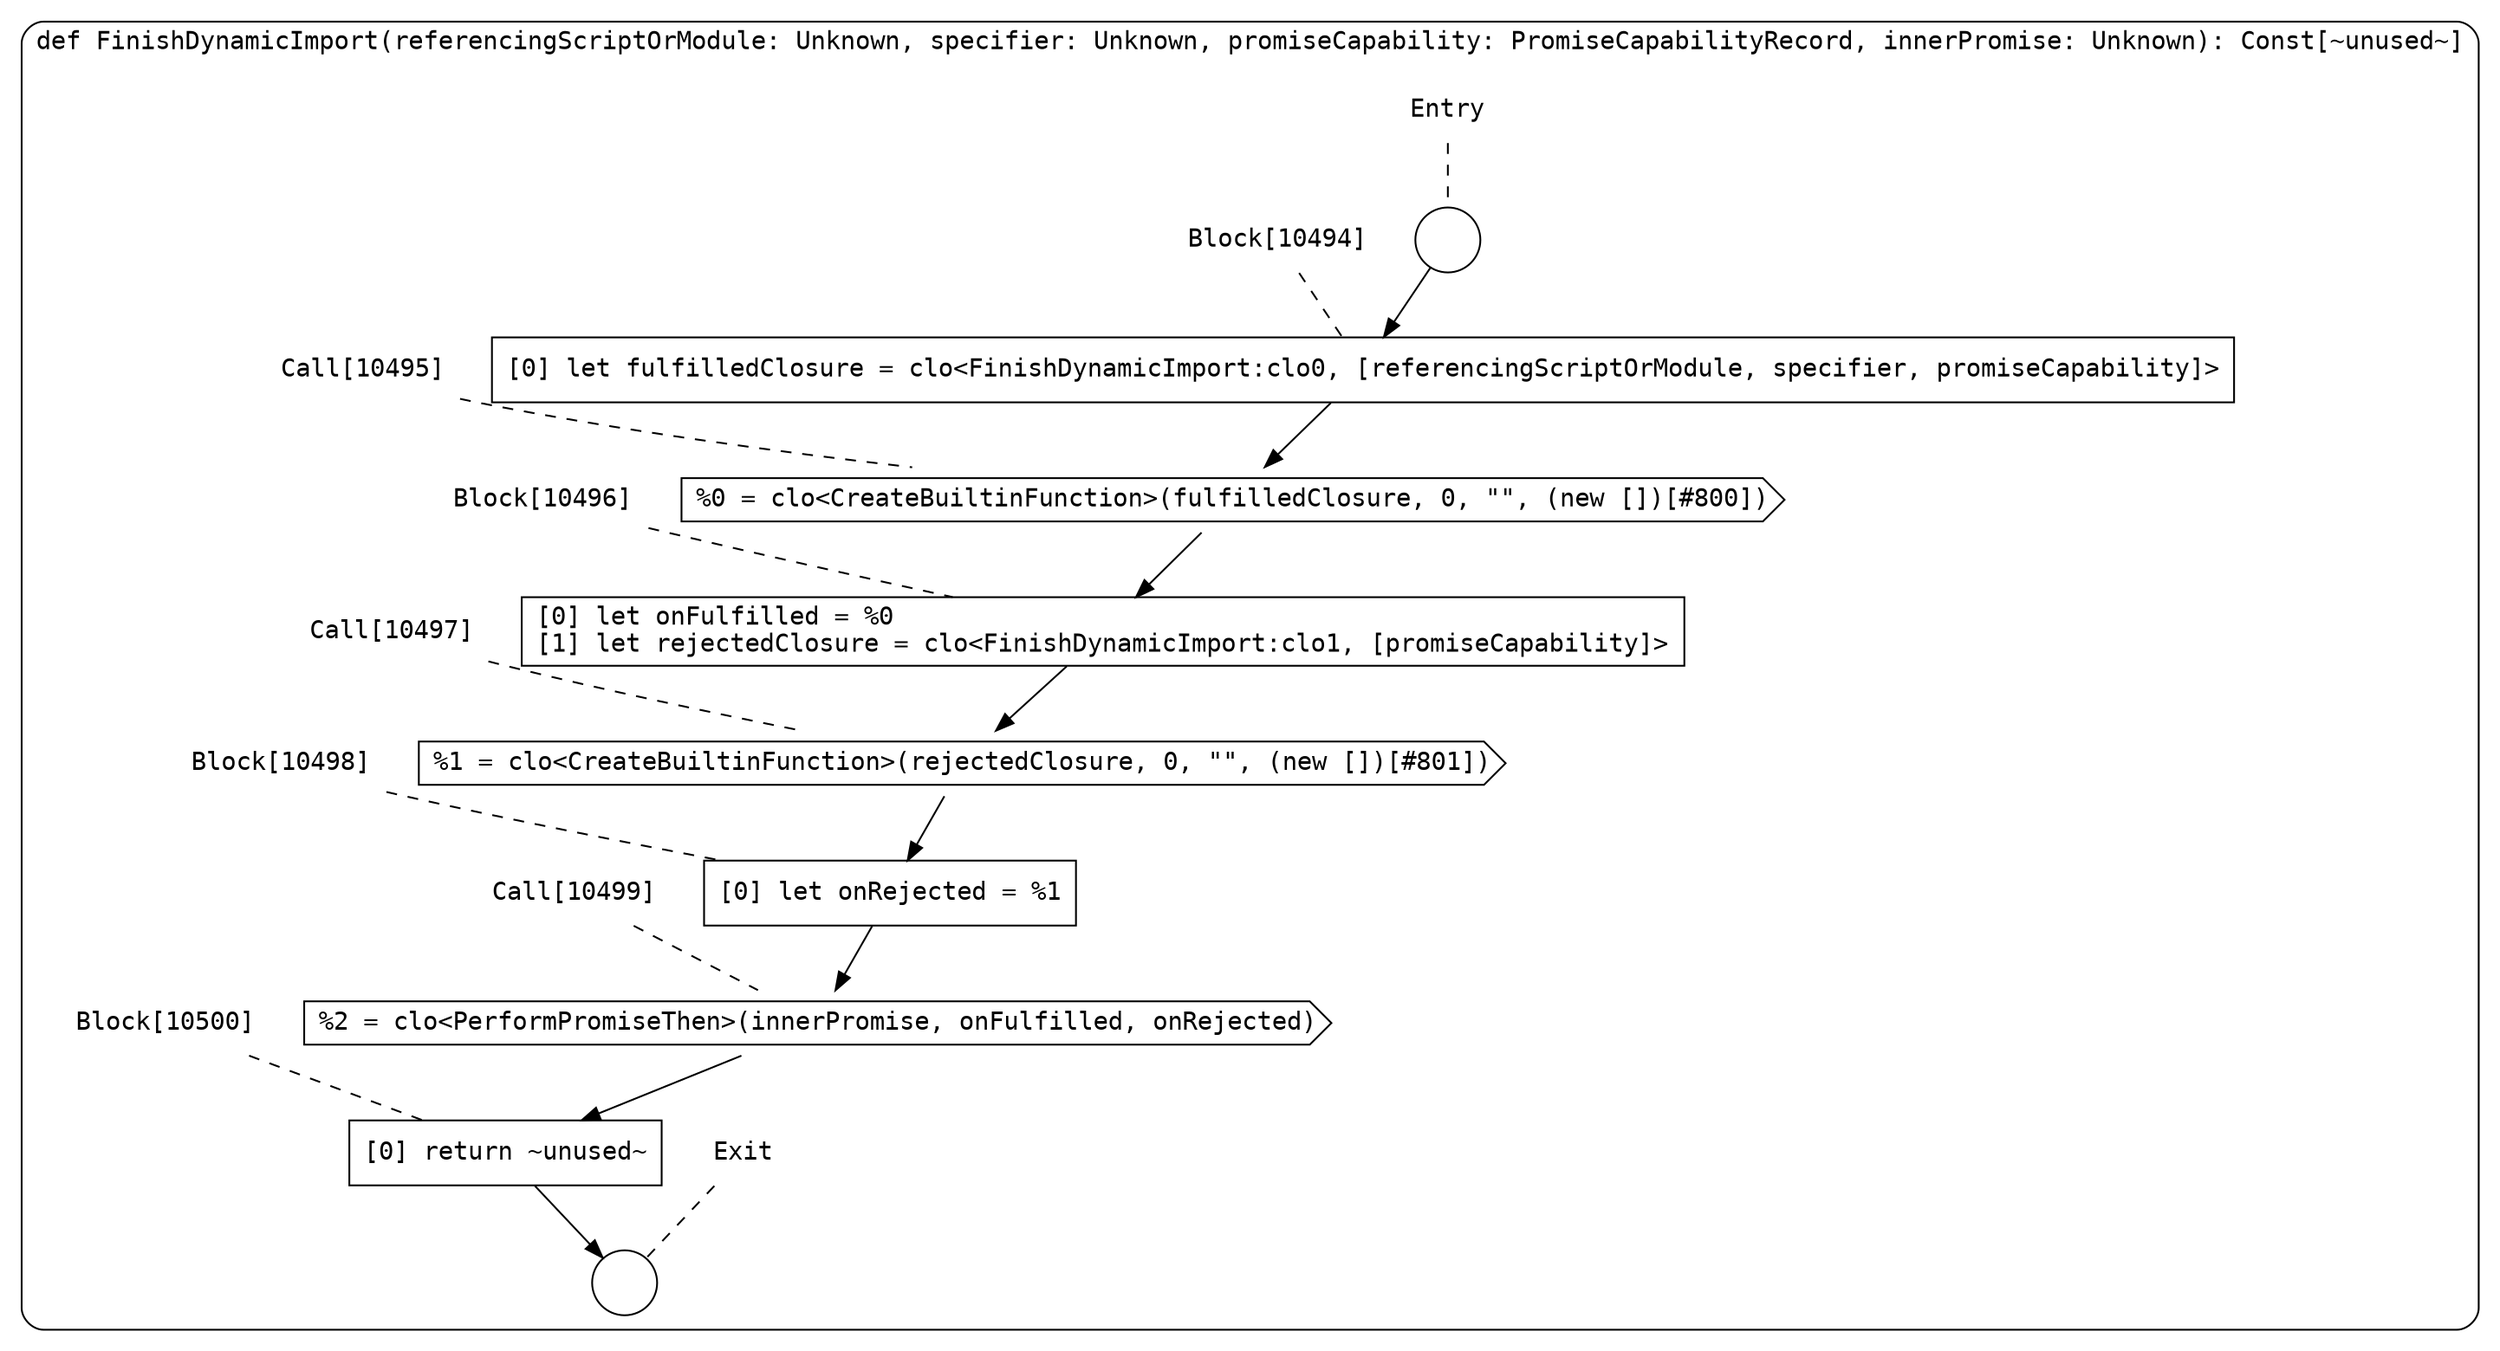 digraph {
  graph [fontname = "Consolas"]
  node [fontname = "Consolas"]
  edge [fontname = "Consolas"]
  subgraph cluster1902 {
    label = "def FinishDynamicImport(referencingScriptOrModule: Unknown, specifier: Unknown, promiseCapability: PromiseCapabilityRecord, innerPromise: Unknown): Const[~unused~]"
    style = rounded
    cluster1902_entry_name [shape=none, label=<<font color="black">Entry</font>>]
    cluster1902_entry_name -> cluster1902_entry [arrowhead=none, color="black", style=dashed]
    cluster1902_entry [shape=circle label=" " color="black" fillcolor="white" style=filled]
    cluster1902_entry -> node10494 [color="black"]
    cluster1902_exit_name [shape=none, label=<<font color="black">Exit</font>>]
    cluster1902_exit_name -> cluster1902_exit [arrowhead=none, color="black", style=dashed]
    cluster1902_exit [shape=circle label=" " color="black" fillcolor="white" style=filled]
    node10494_name [shape=none, label=<<font color="black">Block[10494]</font>>]
    node10494_name -> node10494 [arrowhead=none, color="black", style=dashed]
    node10494 [shape=box, label=<<font color="black">[0] let fulfilledClosure = clo&lt;FinishDynamicImport:clo0, [referencingScriptOrModule, specifier, promiseCapability]&gt;<BR ALIGN="LEFT"/></font>> color="black" fillcolor="white", style=filled]
    node10494 -> node10495 [color="black"]
    node10495_name [shape=none, label=<<font color="black">Call[10495]</font>>]
    node10495_name -> node10495 [arrowhead=none, color="black", style=dashed]
    node10495 [shape=cds, label=<<font color="black">%0 = clo&lt;CreateBuiltinFunction&gt;(fulfilledClosure, 0, &quot;&quot;, (new [])[#800])</font>> color="black" fillcolor="white", style=filled]
    node10495 -> node10496 [color="black"]
    node10496_name [shape=none, label=<<font color="black">Block[10496]</font>>]
    node10496_name -> node10496 [arrowhead=none, color="black", style=dashed]
    node10496 [shape=box, label=<<font color="black">[0] let onFulfilled = %0<BR ALIGN="LEFT"/>[1] let rejectedClosure = clo&lt;FinishDynamicImport:clo1, [promiseCapability]&gt;<BR ALIGN="LEFT"/></font>> color="black" fillcolor="white", style=filled]
    node10496 -> node10497 [color="black"]
    node10497_name [shape=none, label=<<font color="black">Call[10497]</font>>]
    node10497_name -> node10497 [arrowhead=none, color="black", style=dashed]
    node10497 [shape=cds, label=<<font color="black">%1 = clo&lt;CreateBuiltinFunction&gt;(rejectedClosure, 0, &quot;&quot;, (new [])[#801])</font>> color="black" fillcolor="white", style=filled]
    node10497 -> node10498 [color="black"]
    node10498_name [shape=none, label=<<font color="black">Block[10498]</font>>]
    node10498_name -> node10498 [arrowhead=none, color="black", style=dashed]
    node10498 [shape=box, label=<<font color="black">[0] let onRejected = %1<BR ALIGN="LEFT"/></font>> color="black" fillcolor="white", style=filled]
    node10498 -> node10499 [color="black"]
    node10499_name [shape=none, label=<<font color="black">Call[10499]</font>>]
    node10499_name -> node10499 [arrowhead=none, color="black", style=dashed]
    node10499 [shape=cds, label=<<font color="black">%2 = clo&lt;PerformPromiseThen&gt;(innerPromise, onFulfilled, onRejected)</font>> color="black" fillcolor="white", style=filled]
    node10499 -> node10500 [color="black"]
    node10500_name [shape=none, label=<<font color="black">Block[10500]</font>>]
    node10500_name -> node10500 [arrowhead=none, color="black", style=dashed]
    node10500 [shape=box, label=<<font color="black">[0] return ~unused~<BR ALIGN="LEFT"/></font>> color="black" fillcolor="white", style=filled]
    node10500 -> cluster1902_exit [color="black"]
  }
}